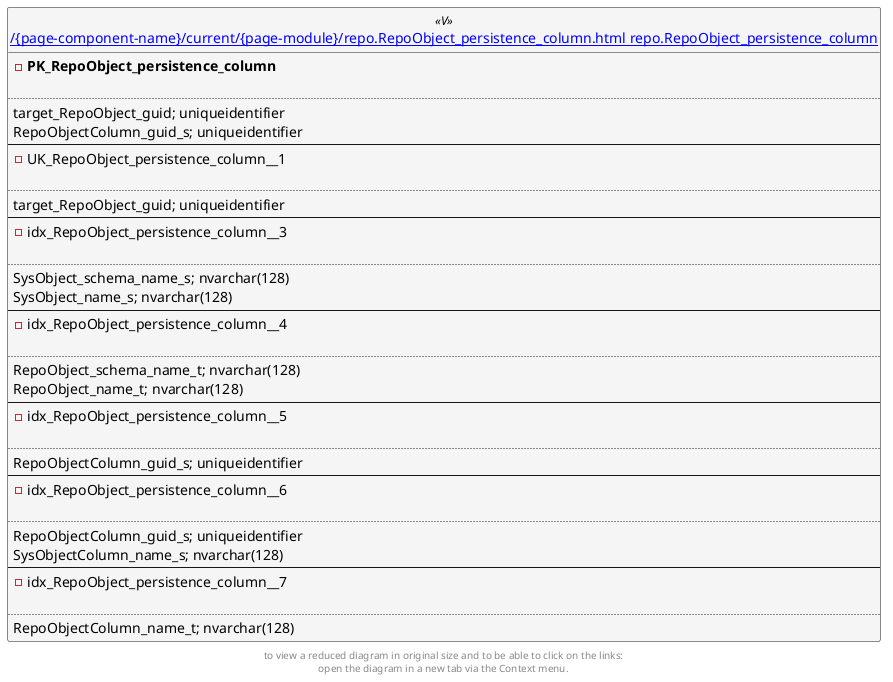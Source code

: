 @startuml
left to right direction
'top to bottom direction
hide circle
'avoide "." issues:
set namespaceSeparator none


skinparam class {
  BackgroundColor White
  BackgroundColor<<FN>> Yellow
  BackgroundColor<<FS>> Yellow
  BackgroundColor<<FT>> LightGray
  BackgroundColor<<IF>> Yellow
  BackgroundColor<<IS>> Yellow
  BackgroundColor<<P>> Aqua
  BackgroundColor<<PC>> Aqua
  BackgroundColor<<SN>> Yellow
  BackgroundColor<<SO>> SlateBlue
  BackgroundColor<<TF>> LightGray
  BackgroundColor<<TR>> Tomato
  BackgroundColor<<U>> White
  BackgroundColor<<V>> WhiteSmoke
  BackgroundColor<<X>> Aqua
}


entity "[[{site-url}/{page-component-name}/current/{page-module}/repo.RepoObject_persistence_column.html repo.RepoObject_persistence_column]]" as repo.RepoObject_persistence_column << V >> {
- **PK_RepoObject_persistence_column**

..
target_RepoObject_guid; uniqueidentifier
RepoObjectColumn_guid_s; uniqueidentifier
--
- UK_RepoObject_persistence_column__1

..
target_RepoObject_guid; uniqueidentifier
--
- idx_RepoObject_persistence_column__3

..
SysObject_schema_name_s; nvarchar(128)
SysObject_name_s; nvarchar(128)
--
- idx_RepoObject_persistence_column__4

..
RepoObject_schema_name_t; nvarchar(128)
RepoObject_name_t; nvarchar(128)
--
- idx_RepoObject_persistence_column__5

..
RepoObjectColumn_guid_s; uniqueidentifier
--
- idx_RepoObject_persistence_column__6

..
RepoObjectColumn_guid_s; uniqueidentifier
SysObjectColumn_name_s; nvarchar(128)
--
- idx_RepoObject_persistence_column__7

..
RepoObjectColumn_name_t; nvarchar(128)
}


footer
to view a reduced diagram in original size and to be able to click on the links:
open the diagram in a new tab via the Context menu.
end footer

@enduml

